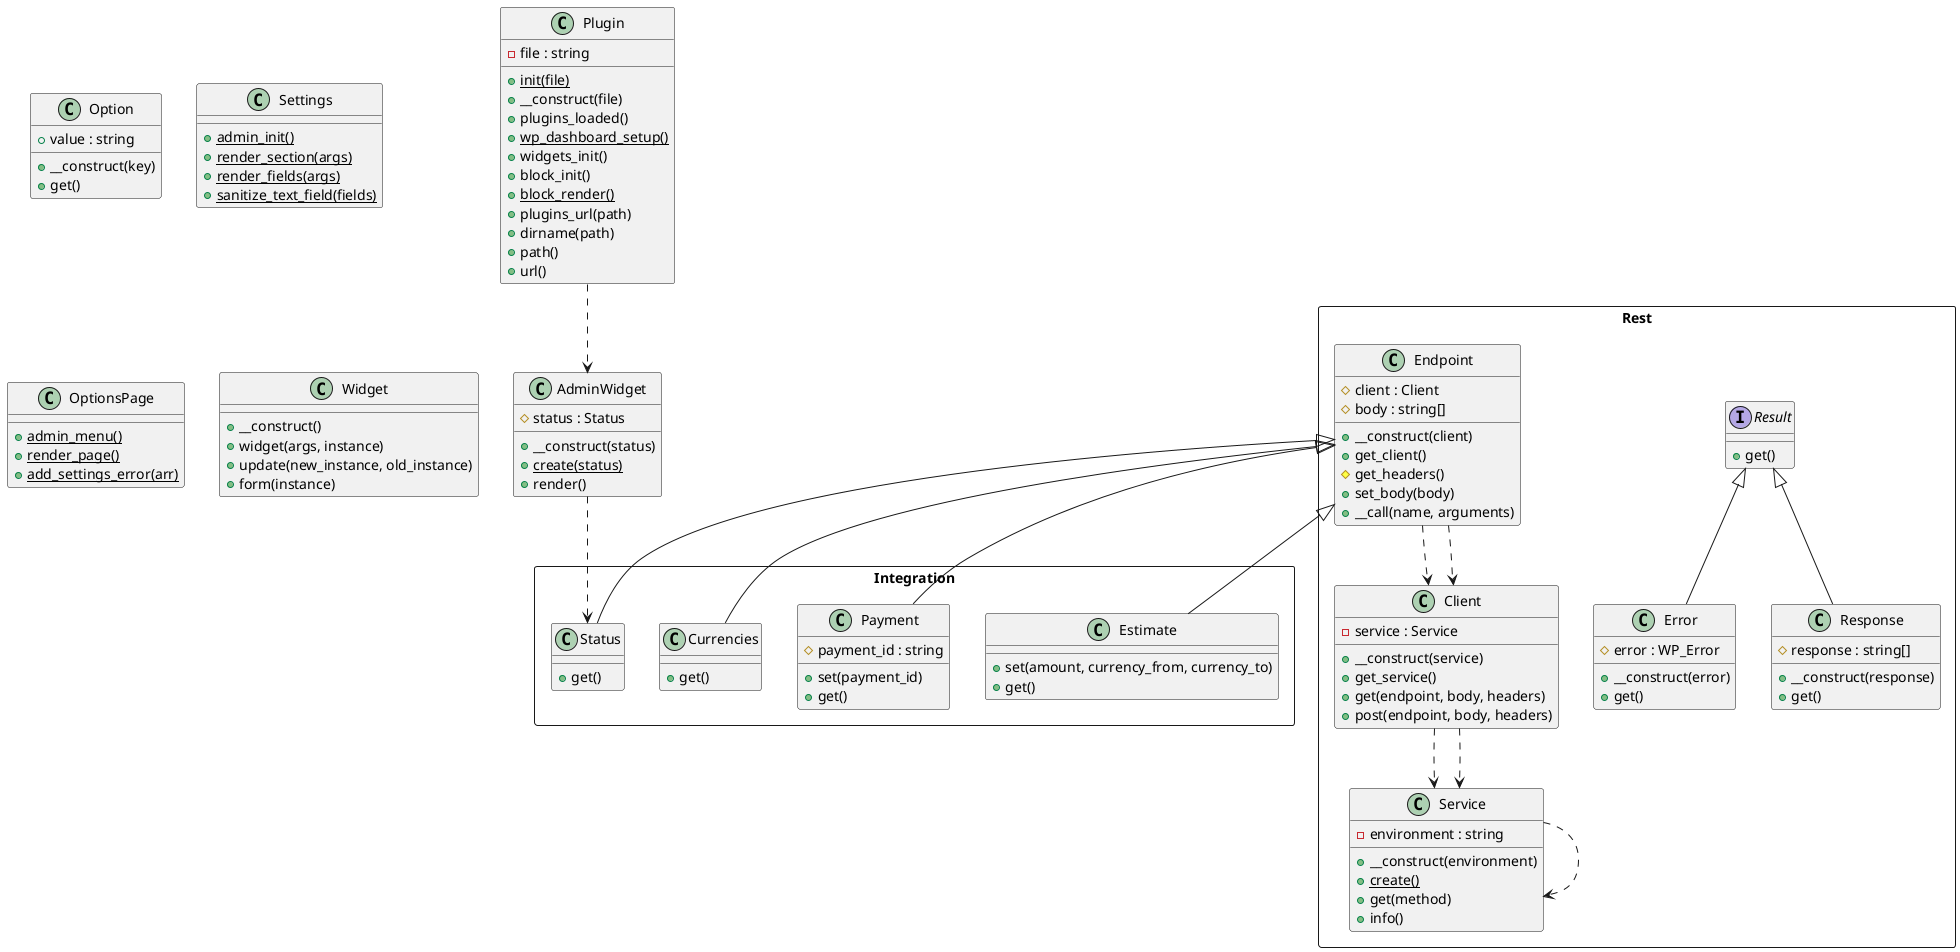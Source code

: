 @startuml class-diagram
  class Option {
    +value : string
    +__construct(key)
    +get()
  }
  class Settings {
    {static} +admin_init()
    {static} +render_section(args)
    {static} +render_fields(args)
    {static} +sanitize_text_field(fields)
  }
  class Plugin {
    -file : string
    {static} +init(file)
    +__construct(file)
    +plugins_loaded()
    {static} +wp_dashboard_setup()
    +widgets_init()
    +block_init()
    {static} +block_render()
    +plugins_url(path)
    +dirname(path)
    +path()
    +url()
  }
  class AdminWidget {
    #status : Status
    +__construct(status)
    {static} +create(status)
    +render()
  }
  class OptionsPage {
    {static} +admin_menu()
    {static} +render_page()
    {static} +add_settings_error(arr)
  }
  class Widget {
    +__construct()
    +widget(args, instance)
    +update(new_instance, old_instance)
    +form(instance)
  }
  package Integration as Integration <<Rectangle>> {
    class Integration.Status {
      +get()
    }
    class Integration.Payment {
      #payment_id : string
      +set(payment_id)
      +get()
    }
    class Integration.Currencies {
      +get()
    }
    class Integration.Estimate {
      +set(amount, currency_from, currency_to)
      +get()
    }
  }
  package Rest as Rest <<Rectangle>> {
    interface Rest.Result {
      +get()
    }
    class Rest.Error {
      #error : WP_Error
      +__construct(error)
      +get()
    }
    class Rest.Service {
      -environment : string
      +__construct(environment)
      {static} +create()
      +get(method)
      +info()
    }
    class Rest.Client {
      -service : Service
      +__construct(service)
      +get_service()
      +get(endpoint, body, headers)
      +post(endpoint, body, headers)
    }
    class Rest.Response {
      #response : string[]
      +__construct(response)
      +get()
    }
    class Rest.Endpoint {
      #client : Client
      #body : string[]
      +__construct(client)
      +get_client()
      #get_headers()
      +set_body(body)
      +__call(name, arguments)
    }
  }
  AdminWidget ..> Integration.Status
  Plugin ..> AdminWidget
  Rest.Client ..> Rest.Service
  Rest.Client ..> Rest.Service
  Rest.Endpoint ..> Rest.Client
  Rest.Endpoint ..> Rest.Client
  Rest.Endpoint <|-- Integration.Currencies
  Rest.Endpoint <|-- Integration.Estimate
  Rest.Endpoint <|-- Integration.Payment
  Rest.Endpoint <|-- Integration.Status
  Rest.Result <|-- Rest.Error
  Rest.Result <|-- Rest.Response
  Rest.Service ..> Rest.Service
@enduml
